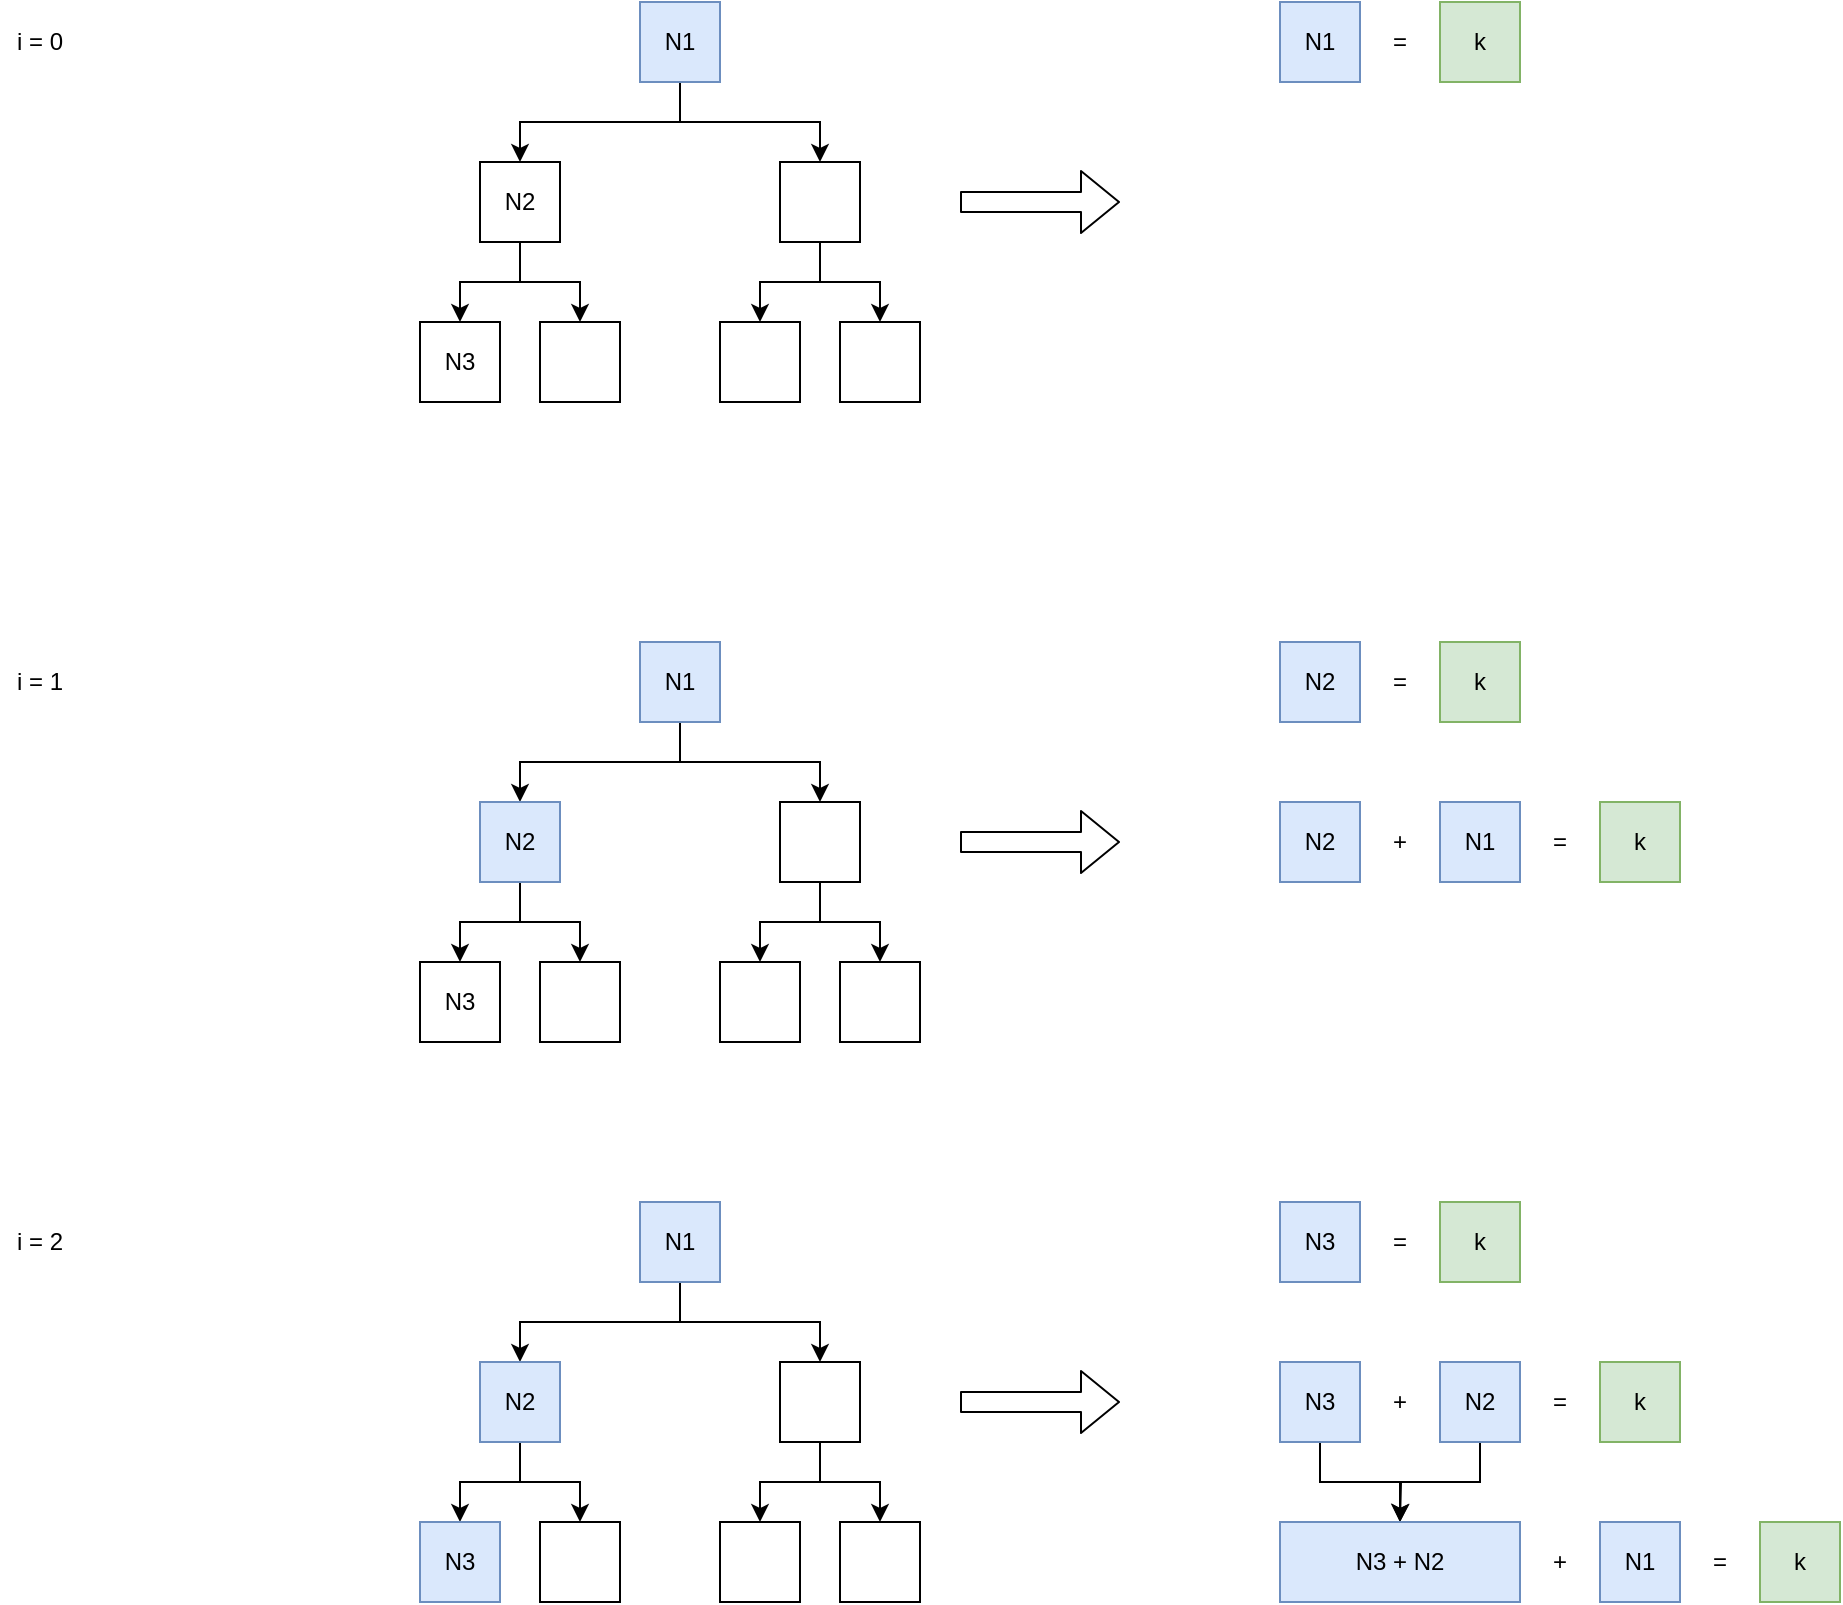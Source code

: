 <mxfile version="13.0.1" type="device"><diagram id="lOlXI0U_i7tyIAJ24FD_" name="branches"><mxGraphModel dx="1092" dy="983" grid="1" gridSize="10" guides="1" tooltips="1" connect="1" arrows="1" fold="1" page="1" pageScale="1" pageWidth="850" pageHeight="1100" math="0" shadow="0"><root><mxCell id="0"/><mxCell id="1" parent="0"/><mxCell id="pPzX9iB29IY9Wf3I_JhC-9" style="edgeStyle=orthogonalEdgeStyle;rounded=0;orthogonalLoop=1;jettySize=auto;html=1;exitX=0.5;exitY=1;exitDx=0;exitDy=0;entryX=0.5;entryY=0;entryDx=0;entryDy=0;" parent="1" source="pPzX9iB29IY9Wf3I_JhC-1" target="pPzX9iB29IY9Wf3I_JhC-2" edge="1"><mxGeometry relative="1" as="geometry"/></mxCell><mxCell id="pPzX9iB29IY9Wf3I_JhC-10" style="edgeStyle=orthogonalEdgeStyle;rounded=0;orthogonalLoop=1;jettySize=auto;html=1;exitX=0.5;exitY=1;exitDx=0;exitDy=0;entryX=0.5;entryY=0;entryDx=0;entryDy=0;" parent="1" source="pPzX9iB29IY9Wf3I_JhC-1" target="pPzX9iB29IY9Wf3I_JhC-6" edge="1"><mxGeometry relative="1" as="geometry"/></mxCell><mxCell id="pPzX9iB29IY9Wf3I_JhC-1" value="N1" style="rounded=0;whiteSpace=wrap;html=1;fillColor=#dae8fc;strokeColor=#6c8ebf;" parent="1" vertex="1"><mxGeometry x="360" y="120" width="40" height="40" as="geometry"/></mxCell><mxCell id="pPzX9iB29IY9Wf3I_JhC-11" style="edgeStyle=orthogonalEdgeStyle;rounded=0;orthogonalLoop=1;jettySize=auto;html=1;exitX=0.5;exitY=1;exitDx=0;exitDy=0;entryX=0.5;entryY=0;entryDx=0;entryDy=0;" parent="1" source="pPzX9iB29IY9Wf3I_JhC-2" target="pPzX9iB29IY9Wf3I_JhC-4" edge="1"><mxGeometry relative="1" as="geometry"/></mxCell><mxCell id="pPzX9iB29IY9Wf3I_JhC-12" style="edgeStyle=orthogonalEdgeStyle;rounded=0;orthogonalLoop=1;jettySize=auto;html=1;exitX=0.5;exitY=1;exitDx=0;exitDy=0;entryX=0.5;entryY=0;entryDx=0;entryDy=0;" parent="1" source="pPzX9iB29IY9Wf3I_JhC-2" target="pPzX9iB29IY9Wf3I_JhC-5" edge="1"><mxGeometry relative="1" as="geometry"/></mxCell><mxCell id="pPzX9iB29IY9Wf3I_JhC-2" value="N2" style="rounded=0;whiteSpace=wrap;html=1;" parent="1" vertex="1"><mxGeometry x="280" y="200" width="40" height="40" as="geometry"/></mxCell><mxCell id="pPzX9iB29IY9Wf3I_JhC-4" value="N3" style="rounded=0;whiteSpace=wrap;html=1;" parent="1" vertex="1"><mxGeometry x="250" y="280" width="40" height="40" as="geometry"/></mxCell><mxCell id="pPzX9iB29IY9Wf3I_JhC-5" value="" style="rounded=0;whiteSpace=wrap;html=1;" parent="1" vertex="1"><mxGeometry x="310" y="280" width="40" height="40" as="geometry"/></mxCell><mxCell id="pPzX9iB29IY9Wf3I_JhC-13" style="edgeStyle=orthogonalEdgeStyle;rounded=0;orthogonalLoop=1;jettySize=auto;html=1;exitX=0.5;exitY=1;exitDx=0;exitDy=0;entryX=0.5;entryY=0;entryDx=0;entryDy=0;" parent="1" source="pPzX9iB29IY9Wf3I_JhC-6" target="pPzX9iB29IY9Wf3I_JhC-7" edge="1"><mxGeometry relative="1" as="geometry"/></mxCell><mxCell id="pPzX9iB29IY9Wf3I_JhC-14" style="edgeStyle=orthogonalEdgeStyle;rounded=0;orthogonalLoop=1;jettySize=auto;html=1;exitX=0.5;exitY=1;exitDx=0;exitDy=0;entryX=0.5;entryY=0;entryDx=0;entryDy=0;" parent="1" source="pPzX9iB29IY9Wf3I_JhC-6" target="pPzX9iB29IY9Wf3I_JhC-8" edge="1"><mxGeometry relative="1" as="geometry"/></mxCell><mxCell id="pPzX9iB29IY9Wf3I_JhC-6" value="" style="rounded=0;whiteSpace=wrap;html=1;" parent="1" vertex="1"><mxGeometry x="430" y="200" width="40" height="40" as="geometry"/></mxCell><mxCell id="pPzX9iB29IY9Wf3I_JhC-7" value="" style="rounded=0;whiteSpace=wrap;html=1;" parent="1" vertex="1"><mxGeometry x="400" y="280" width="40" height="40" as="geometry"/></mxCell><mxCell id="pPzX9iB29IY9Wf3I_JhC-8" value="" style="rounded=0;whiteSpace=wrap;html=1;" parent="1" vertex="1"><mxGeometry x="460" y="280" width="40" height="40" as="geometry"/></mxCell><mxCell id="pPzX9iB29IY9Wf3I_JhC-19" style="edgeStyle=orthogonalEdgeStyle;rounded=0;orthogonalLoop=1;jettySize=auto;html=1;exitX=0.5;exitY=1;exitDx=0;exitDy=0;entryX=0.5;entryY=0;entryDx=0;entryDy=0;" parent="1" source="pPzX9iB29IY9Wf3I_JhC-21" target="pPzX9iB29IY9Wf3I_JhC-24" edge="1"><mxGeometry relative="1" as="geometry"/></mxCell><mxCell id="pPzX9iB29IY9Wf3I_JhC-20" style="edgeStyle=orthogonalEdgeStyle;rounded=0;orthogonalLoop=1;jettySize=auto;html=1;exitX=0.5;exitY=1;exitDx=0;exitDy=0;entryX=0.5;entryY=0;entryDx=0;entryDy=0;" parent="1" source="pPzX9iB29IY9Wf3I_JhC-21" target="pPzX9iB29IY9Wf3I_JhC-29" edge="1"><mxGeometry relative="1" as="geometry"/></mxCell><mxCell id="pPzX9iB29IY9Wf3I_JhC-21" value="N1" style="rounded=0;whiteSpace=wrap;html=1;fillColor=#dae8fc;strokeColor=#6c8ebf;" parent="1" vertex="1"><mxGeometry x="360" y="440" width="40" height="40" as="geometry"/></mxCell><mxCell id="pPzX9iB29IY9Wf3I_JhC-22" style="edgeStyle=orthogonalEdgeStyle;rounded=0;orthogonalLoop=1;jettySize=auto;html=1;exitX=0.5;exitY=1;exitDx=0;exitDy=0;entryX=0.5;entryY=0;entryDx=0;entryDy=0;" parent="1" source="pPzX9iB29IY9Wf3I_JhC-24" target="pPzX9iB29IY9Wf3I_JhC-25" edge="1"><mxGeometry relative="1" as="geometry"/></mxCell><mxCell id="pPzX9iB29IY9Wf3I_JhC-23" style="edgeStyle=orthogonalEdgeStyle;rounded=0;orthogonalLoop=1;jettySize=auto;html=1;exitX=0.5;exitY=1;exitDx=0;exitDy=0;entryX=0.5;entryY=0;entryDx=0;entryDy=0;" parent="1" source="pPzX9iB29IY9Wf3I_JhC-24" target="pPzX9iB29IY9Wf3I_JhC-26" edge="1"><mxGeometry relative="1" as="geometry"/></mxCell><mxCell id="pPzX9iB29IY9Wf3I_JhC-24" value="N2" style="rounded=0;whiteSpace=wrap;html=1;fillColor=#dae8fc;strokeColor=#6c8ebf;" parent="1" vertex="1"><mxGeometry x="280" y="520" width="40" height="40" as="geometry"/></mxCell><mxCell id="pPzX9iB29IY9Wf3I_JhC-25" value="N3" style="rounded=0;whiteSpace=wrap;html=1;" parent="1" vertex="1"><mxGeometry x="250" y="600" width="40" height="40" as="geometry"/></mxCell><mxCell id="pPzX9iB29IY9Wf3I_JhC-26" value="" style="rounded=0;whiteSpace=wrap;html=1;" parent="1" vertex="1"><mxGeometry x="310" y="600" width="40" height="40" as="geometry"/></mxCell><mxCell id="pPzX9iB29IY9Wf3I_JhC-27" style="edgeStyle=orthogonalEdgeStyle;rounded=0;orthogonalLoop=1;jettySize=auto;html=1;exitX=0.5;exitY=1;exitDx=0;exitDy=0;entryX=0.5;entryY=0;entryDx=0;entryDy=0;" parent="1" source="pPzX9iB29IY9Wf3I_JhC-29" target="pPzX9iB29IY9Wf3I_JhC-30" edge="1"><mxGeometry relative="1" as="geometry"/></mxCell><mxCell id="pPzX9iB29IY9Wf3I_JhC-28" style="edgeStyle=orthogonalEdgeStyle;rounded=0;orthogonalLoop=1;jettySize=auto;html=1;exitX=0.5;exitY=1;exitDx=0;exitDy=0;entryX=0.5;entryY=0;entryDx=0;entryDy=0;" parent="1" source="pPzX9iB29IY9Wf3I_JhC-29" target="pPzX9iB29IY9Wf3I_JhC-31" edge="1"><mxGeometry relative="1" as="geometry"/></mxCell><mxCell id="pPzX9iB29IY9Wf3I_JhC-29" value="" style="rounded=0;whiteSpace=wrap;html=1;" parent="1" vertex="1"><mxGeometry x="430" y="520" width="40" height="40" as="geometry"/></mxCell><mxCell id="pPzX9iB29IY9Wf3I_JhC-30" value="" style="rounded=0;whiteSpace=wrap;html=1;" parent="1" vertex="1"><mxGeometry x="400" y="600" width="40" height="40" as="geometry"/></mxCell><mxCell id="pPzX9iB29IY9Wf3I_JhC-31" value="" style="rounded=0;whiteSpace=wrap;html=1;" parent="1" vertex="1"><mxGeometry x="460" y="600" width="40" height="40" as="geometry"/></mxCell><mxCell id="pPzX9iB29IY9Wf3I_JhC-32" value="i = 0" style="text;html=1;strokeColor=none;fillColor=none;align=center;verticalAlign=middle;whiteSpace=wrap;rounded=0;" parent="1" vertex="1"><mxGeometry x="40" y="130" width="40" height="20" as="geometry"/></mxCell><mxCell id="pPzX9iB29IY9Wf3I_JhC-33" value="i = 1" style="text;html=1;strokeColor=none;fillColor=none;align=center;verticalAlign=middle;whiteSpace=wrap;rounded=0;" parent="1" vertex="1"><mxGeometry x="40" y="450" width="40" height="20" as="geometry"/></mxCell><mxCell id="pPzX9iB29IY9Wf3I_JhC-34" value="" style="shape=flexArrow;endArrow=classic;html=1;" parent="1" edge="1"><mxGeometry width="50" height="50" relative="1" as="geometry"><mxPoint x="520" y="540" as="sourcePoint"/><mxPoint x="600" y="540" as="targetPoint"/></mxGeometry></mxCell><mxCell id="pPzX9iB29IY9Wf3I_JhC-48" value="N2" style="rounded=0;whiteSpace=wrap;html=1;fillColor=#dae8fc;strokeColor=#6c8ebf;" parent="1" vertex="1"><mxGeometry x="680" y="440" width="40" height="40" as="geometry"/></mxCell><mxCell id="pPzX9iB29IY9Wf3I_JhC-52" value="=" style="text;html=1;strokeColor=none;fillColor=none;align=center;verticalAlign=middle;whiteSpace=wrap;rounded=0;" parent="1" vertex="1"><mxGeometry x="720" y="450" width="40" height="20" as="geometry"/></mxCell><mxCell id="pPzX9iB29IY9Wf3I_JhC-53" value="k" style="rounded=0;whiteSpace=wrap;html=1;fillColor=#d5e8d4;strokeColor=#82b366;" parent="1" vertex="1"><mxGeometry x="760" y="440" width="40" height="40" as="geometry"/></mxCell><mxCell id="pPzX9iB29IY9Wf3I_JhC-54" value="" style="shape=flexArrow;endArrow=classic;html=1;" parent="1" edge="1"><mxGeometry width="50" height="50" relative="1" as="geometry"><mxPoint x="520" y="220" as="sourcePoint"/><mxPoint x="600" y="220" as="targetPoint"/></mxGeometry></mxCell><mxCell id="pPzX9iB29IY9Wf3I_JhC-55" value="N1" style="rounded=0;whiteSpace=wrap;html=1;fillColor=#dae8fc;strokeColor=#6c8ebf;" parent="1" vertex="1"><mxGeometry x="680" y="120" width="40" height="40" as="geometry"/></mxCell><mxCell id="pPzX9iB29IY9Wf3I_JhC-56" value="=" style="text;html=1;strokeColor=none;fillColor=none;align=center;verticalAlign=middle;whiteSpace=wrap;rounded=0;" parent="1" vertex="1"><mxGeometry x="720" y="130" width="40" height="20" as="geometry"/></mxCell><mxCell id="pPzX9iB29IY9Wf3I_JhC-57" value="k" style="rounded=0;whiteSpace=wrap;html=1;fillColor=#d5e8d4;strokeColor=#82b366;" parent="1" vertex="1"><mxGeometry x="760" y="120" width="40" height="40" as="geometry"/></mxCell><mxCell id="pPzX9iB29IY9Wf3I_JhC-58" value="N2" style="rounded=0;whiteSpace=wrap;html=1;fillColor=#dae8fc;strokeColor=#6c8ebf;" parent="1" vertex="1"><mxGeometry x="680" y="520" width="40" height="40" as="geometry"/></mxCell><mxCell id="pPzX9iB29IY9Wf3I_JhC-59" value="=" style="text;html=1;strokeColor=none;fillColor=none;align=center;verticalAlign=middle;whiteSpace=wrap;rounded=0;" parent="1" vertex="1"><mxGeometry x="800" y="530" width="40" height="20" as="geometry"/></mxCell><mxCell id="pPzX9iB29IY9Wf3I_JhC-60" value="k" style="rounded=0;whiteSpace=wrap;html=1;fillColor=#d5e8d4;strokeColor=#82b366;" parent="1" vertex="1"><mxGeometry x="840" y="520" width="40" height="40" as="geometry"/></mxCell><mxCell id="pPzX9iB29IY9Wf3I_JhC-61" value="+" style="text;html=1;strokeColor=none;fillColor=none;align=center;verticalAlign=middle;whiteSpace=wrap;rounded=0;" parent="1" vertex="1"><mxGeometry x="720" y="530" width="40" height="20" as="geometry"/></mxCell><mxCell id="pPzX9iB29IY9Wf3I_JhC-62" value="N1" style="rounded=0;whiteSpace=wrap;html=1;fillColor=#dae8fc;strokeColor=#6c8ebf;" parent="1" vertex="1"><mxGeometry x="760" y="520" width="40" height="40" as="geometry"/></mxCell><mxCell id="pPzX9iB29IY9Wf3I_JhC-86" style="edgeStyle=orthogonalEdgeStyle;rounded=0;orthogonalLoop=1;jettySize=auto;html=1;exitX=0.5;exitY=1;exitDx=0;exitDy=0;entryX=0.5;entryY=0;entryDx=0;entryDy=0;" parent="1" source="pPzX9iB29IY9Wf3I_JhC-88" target="pPzX9iB29IY9Wf3I_JhC-91" edge="1"><mxGeometry relative="1" as="geometry"/></mxCell><mxCell id="pPzX9iB29IY9Wf3I_JhC-87" style="edgeStyle=orthogonalEdgeStyle;rounded=0;orthogonalLoop=1;jettySize=auto;html=1;exitX=0.5;exitY=1;exitDx=0;exitDy=0;entryX=0.5;entryY=0;entryDx=0;entryDy=0;" parent="1" source="pPzX9iB29IY9Wf3I_JhC-88" target="pPzX9iB29IY9Wf3I_JhC-96" edge="1"><mxGeometry relative="1" as="geometry"/></mxCell><mxCell id="pPzX9iB29IY9Wf3I_JhC-88" value="N1" style="rounded=0;whiteSpace=wrap;html=1;fillColor=#dae8fc;strokeColor=#6c8ebf;" parent="1" vertex="1"><mxGeometry x="360" y="720" width="40" height="40" as="geometry"/></mxCell><mxCell id="pPzX9iB29IY9Wf3I_JhC-89" style="edgeStyle=orthogonalEdgeStyle;rounded=0;orthogonalLoop=1;jettySize=auto;html=1;exitX=0.5;exitY=1;exitDx=0;exitDy=0;entryX=0.5;entryY=0;entryDx=0;entryDy=0;" parent="1" source="pPzX9iB29IY9Wf3I_JhC-91" target="pPzX9iB29IY9Wf3I_JhC-92" edge="1"><mxGeometry relative="1" as="geometry"/></mxCell><mxCell id="pPzX9iB29IY9Wf3I_JhC-90" style="edgeStyle=orthogonalEdgeStyle;rounded=0;orthogonalLoop=1;jettySize=auto;html=1;exitX=0.5;exitY=1;exitDx=0;exitDy=0;entryX=0.5;entryY=0;entryDx=0;entryDy=0;" parent="1" source="pPzX9iB29IY9Wf3I_JhC-91" target="pPzX9iB29IY9Wf3I_JhC-93" edge="1"><mxGeometry relative="1" as="geometry"/></mxCell><mxCell id="pPzX9iB29IY9Wf3I_JhC-91" value="N2" style="rounded=0;whiteSpace=wrap;html=1;fillColor=#dae8fc;strokeColor=#6c8ebf;" parent="1" vertex="1"><mxGeometry x="280" y="800" width="40" height="40" as="geometry"/></mxCell><mxCell id="pPzX9iB29IY9Wf3I_JhC-92" value="N3" style="rounded=0;whiteSpace=wrap;html=1;fillColor=#dae8fc;strokeColor=#6c8ebf;" parent="1" vertex="1"><mxGeometry x="250" y="880" width="40" height="40" as="geometry"/></mxCell><mxCell id="pPzX9iB29IY9Wf3I_JhC-93" value="" style="rounded=0;whiteSpace=wrap;html=1;" parent="1" vertex="1"><mxGeometry x="310" y="880" width="40" height="40" as="geometry"/></mxCell><mxCell id="pPzX9iB29IY9Wf3I_JhC-94" style="edgeStyle=orthogonalEdgeStyle;rounded=0;orthogonalLoop=1;jettySize=auto;html=1;exitX=0.5;exitY=1;exitDx=0;exitDy=0;entryX=0.5;entryY=0;entryDx=0;entryDy=0;" parent="1" source="pPzX9iB29IY9Wf3I_JhC-96" target="pPzX9iB29IY9Wf3I_JhC-97" edge="1"><mxGeometry relative="1" as="geometry"/></mxCell><mxCell id="pPzX9iB29IY9Wf3I_JhC-95" style="edgeStyle=orthogonalEdgeStyle;rounded=0;orthogonalLoop=1;jettySize=auto;html=1;exitX=0.5;exitY=1;exitDx=0;exitDy=0;entryX=0.5;entryY=0;entryDx=0;entryDy=0;" parent="1" source="pPzX9iB29IY9Wf3I_JhC-96" target="pPzX9iB29IY9Wf3I_JhC-98" edge="1"><mxGeometry relative="1" as="geometry"/></mxCell><mxCell id="pPzX9iB29IY9Wf3I_JhC-96" value="" style="rounded=0;whiteSpace=wrap;html=1;" parent="1" vertex="1"><mxGeometry x="430" y="800" width="40" height="40" as="geometry"/></mxCell><mxCell id="pPzX9iB29IY9Wf3I_JhC-97" value="" style="rounded=0;whiteSpace=wrap;html=1;" parent="1" vertex="1"><mxGeometry x="400" y="880" width="40" height="40" as="geometry"/></mxCell><mxCell id="pPzX9iB29IY9Wf3I_JhC-98" value="" style="rounded=0;whiteSpace=wrap;html=1;" parent="1" vertex="1"><mxGeometry x="460" y="880" width="40" height="40" as="geometry"/></mxCell><mxCell id="pPzX9iB29IY9Wf3I_JhC-99" value="i = 2" style="text;html=1;strokeColor=none;fillColor=none;align=center;verticalAlign=middle;whiteSpace=wrap;rounded=0;" parent="1" vertex="1"><mxGeometry x="40" y="730" width="40" height="20" as="geometry"/></mxCell><mxCell id="pPzX9iB29IY9Wf3I_JhC-100" value="" style="shape=flexArrow;endArrow=classic;html=1;" parent="1" edge="1"><mxGeometry width="50" height="50" relative="1" as="geometry"><mxPoint x="520" y="820" as="sourcePoint"/><mxPoint x="600" y="820" as="targetPoint"/></mxGeometry></mxCell><mxCell id="pPzX9iB29IY9Wf3I_JhC-101" value="N3" style="rounded=0;whiteSpace=wrap;html=1;fillColor=#dae8fc;strokeColor=#6c8ebf;" parent="1" vertex="1"><mxGeometry x="680" y="720" width="40" height="40" as="geometry"/></mxCell><mxCell id="pPzX9iB29IY9Wf3I_JhC-102" value="=" style="text;html=1;strokeColor=none;fillColor=none;align=center;verticalAlign=middle;whiteSpace=wrap;rounded=0;" parent="1" vertex="1"><mxGeometry x="720" y="730" width="40" height="20" as="geometry"/></mxCell><mxCell id="pPzX9iB29IY9Wf3I_JhC-103" value="k" style="rounded=0;whiteSpace=wrap;html=1;fillColor=#d5e8d4;strokeColor=#82b366;" parent="1" vertex="1"><mxGeometry x="760" y="720" width="40" height="40" as="geometry"/></mxCell><mxCell id="Mx4mvXoRdsKV23uR_SMB-1" style="edgeStyle=orthogonalEdgeStyle;rounded=0;orthogonalLoop=1;jettySize=auto;html=1;exitX=0.5;exitY=1;exitDx=0;exitDy=0;entryX=0.5;entryY=0;entryDx=0;entryDy=0;" edge="1" parent="1" source="pPzX9iB29IY9Wf3I_JhC-104" target="pPzX9iB29IY9Wf3I_JhC-109"><mxGeometry relative="1" as="geometry"/></mxCell><mxCell id="pPzX9iB29IY9Wf3I_JhC-104" value="N3" style="rounded=0;whiteSpace=wrap;html=1;fillColor=#dae8fc;strokeColor=#6c8ebf;" parent="1" vertex="1"><mxGeometry x="680" y="800" width="40" height="40" as="geometry"/></mxCell><mxCell id="pPzX9iB29IY9Wf3I_JhC-105" value="=" style="text;html=1;strokeColor=none;fillColor=none;align=center;verticalAlign=middle;whiteSpace=wrap;rounded=0;" parent="1" vertex="1"><mxGeometry x="800" y="810" width="40" height="20" as="geometry"/></mxCell><mxCell id="pPzX9iB29IY9Wf3I_JhC-106" value="k" style="rounded=0;whiteSpace=wrap;html=1;fillColor=#d5e8d4;strokeColor=#82b366;" parent="1" vertex="1"><mxGeometry x="840" y="800" width="40" height="40" as="geometry"/></mxCell><mxCell id="pPzX9iB29IY9Wf3I_JhC-107" value="+" style="text;html=1;strokeColor=none;fillColor=none;align=center;verticalAlign=middle;whiteSpace=wrap;rounded=0;" parent="1" vertex="1"><mxGeometry x="720" y="810" width="40" height="20" as="geometry"/></mxCell><mxCell id="Mx4mvXoRdsKV23uR_SMB-2" style="edgeStyle=orthogonalEdgeStyle;rounded=0;orthogonalLoop=1;jettySize=auto;html=1;exitX=0.5;exitY=1;exitDx=0;exitDy=0;" edge="1" parent="1" source="pPzX9iB29IY9Wf3I_JhC-108"><mxGeometry relative="1" as="geometry"><mxPoint x="740" y="880" as="targetPoint"/></mxGeometry></mxCell><mxCell id="pPzX9iB29IY9Wf3I_JhC-108" value="N2" style="rounded=0;whiteSpace=wrap;html=1;fillColor=#dae8fc;strokeColor=#6c8ebf;" parent="1" vertex="1"><mxGeometry x="760" y="800" width="40" height="40" as="geometry"/></mxCell><mxCell id="pPzX9iB29IY9Wf3I_JhC-109" value="N3 + N2" style="rounded=0;whiteSpace=wrap;html=1;fillColor=#dae8fc;strokeColor=#6c8ebf;" parent="1" vertex="1"><mxGeometry x="680" y="880" width="120" height="40" as="geometry"/></mxCell><mxCell id="pPzX9iB29IY9Wf3I_JhC-110" value="=" style="text;html=1;strokeColor=none;fillColor=none;align=center;verticalAlign=middle;whiteSpace=wrap;rounded=0;" parent="1" vertex="1"><mxGeometry x="880" y="890" width="40" height="20" as="geometry"/></mxCell><mxCell id="pPzX9iB29IY9Wf3I_JhC-111" value="k" style="rounded=0;whiteSpace=wrap;html=1;fillColor=#d5e8d4;strokeColor=#82b366;" parent="1" vertex="1"><mxGeometry x="920" y="880" width="40" height="40" as="geometry"/></mxCell><mxCell id="pPzX9iB29IY9Wf3I_JhC-114" value="N1" style="rounded=0;whiteSpace=wrap;html=1;fillColor=#dae8fc;strokeColor=#6c8ebf;" parent="1" vertex="1"><mxGeometry x="840" y="880" width="40" height="40" as="geometry"/></mxCell><mxCell id="pPzX9iB29IY9Wf3I_JhC-115" value="+" style="text;html=1;strokeColor=none;fillColor=none;align=center;verticalAlign=middle;whiteSpace=wrap;rounded=0;" parent="1" vertex="1"><mxGeometry x="800" y="890" width="40" height="20" as="geometry"/></mxCell></root></mxGraphModel></diagram></mxfile>